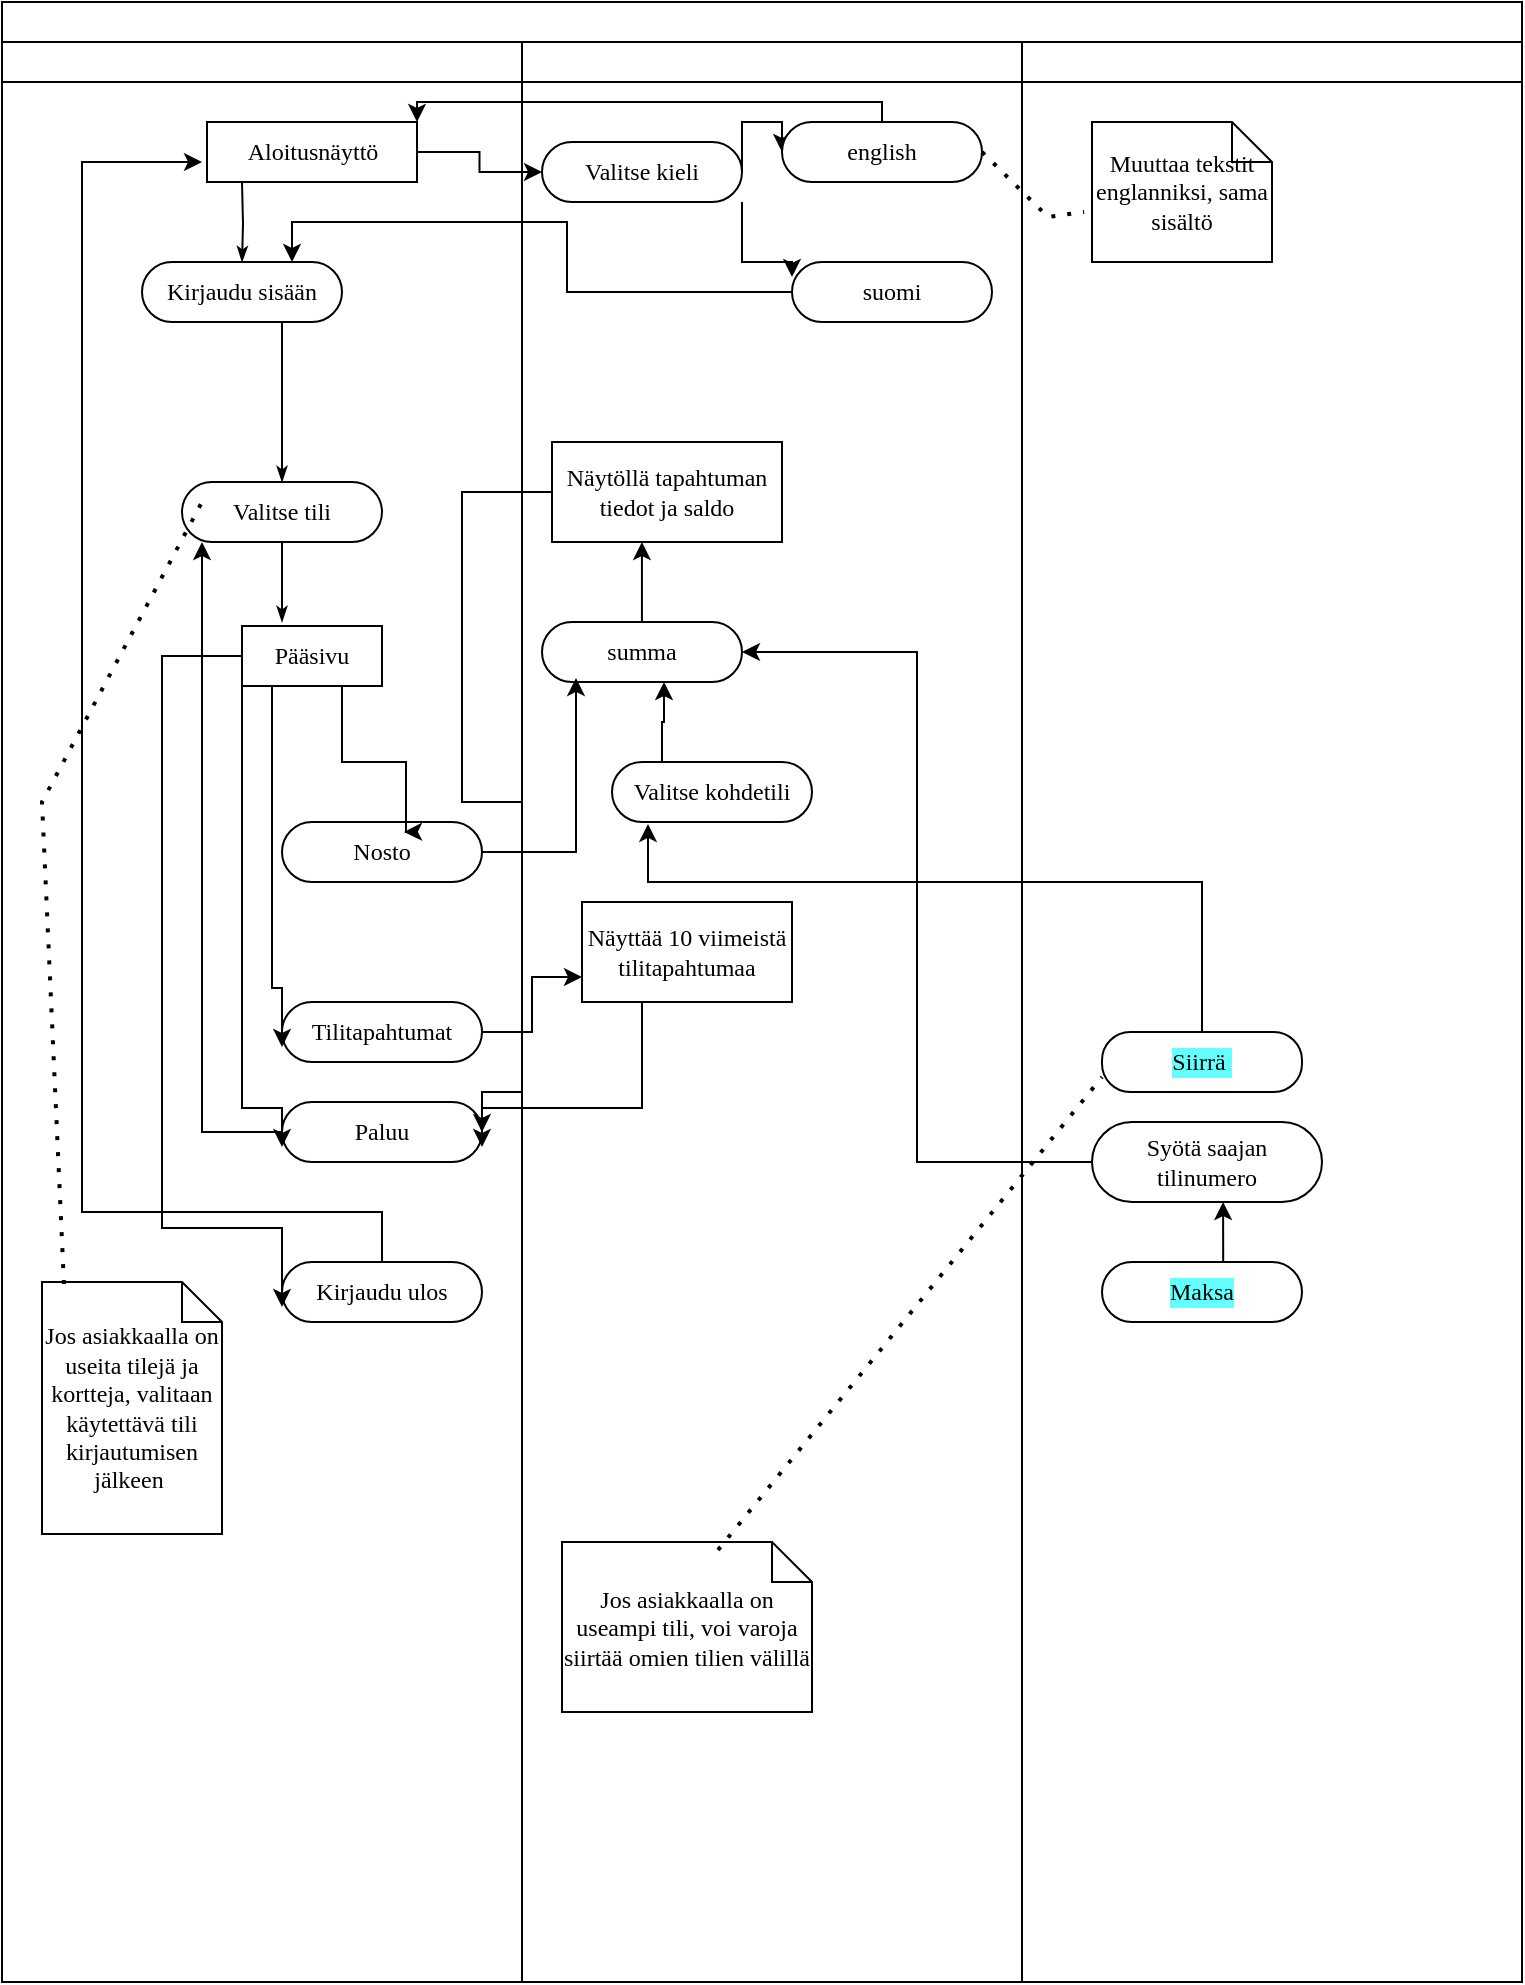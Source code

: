 <mxfile version="26.0.5">
  <diagram name="Page-1" id="0783ab3e-0a74-02c8-0abd-f7b4e66b4bec">
    <mxGraphModel dx="1678" dy="919" grid="1" gridSize="10" guides="1" tooltips="1" connect="1" arrows="1" fold="1" page="1" pageScale="1" pageWidth="850" pageHeight="1100" background="none" math="0" shadow="0">
      <root>
        <mxCell id="0" />
        <mxCell id="1" parent="0" />
        <mxCell id="1c1d494c118603dd-1" value="" style="swimlane;html=1;childLayout=stackLayout;startSize=20;rounded=0;shadow=0;comic=0;labelBackgroundColor=none;strokeWidth=1;fontFamily=Verdana;fontSize=12;align=center;" parent="1" vertex="1">
          <mxGeometry x="40" y="10" width="760" height="990" as="geometry" />
        </mxCell>
        <mxCell id="1c1d494c118603dd-2" value="" style="swimlane;html=1;startSize=20;" parent="1c1d494c118603dd-1" vertex="1">
          <mxGeometry y="20" width="260" height="970" as="geometry" />
        </mxCell>
        <mxCell id="1c1d494c118603dd-34" style="edgeStyle=none;rounded=0;html=1;labelBackgroundColor=none;startArrow=none;startFill=0;startSize=5;endArrow=classicThin;endFill=1;endSize=5;jettySize=auto;orthogonalLoop=1;strokeWidth=1;fontFamily=Verdana;fontSize=12;" parent="1c1d494c118603dd-2" source="1c1d494c118603dd-6" edge="1">
          <mxGeometry relative="1" as="geometry">
            <mxPoint x="140" y="290" as="targetPoint" />
          </mxGeometry>
        </mxCell>
        <mxCell id="1c1d494c118603dd-6" value="Valitse tili" style="rounded=1;whiteSpace=wrap;html=1;shadow=0;comic=0;labelBackgroundColor=none;strokeWidth=1;fontFamily=Verdana;fontSize=12;align=center;arcSize=50;" parent="1c1d494c118603dd-2" vertex="1">
          <mxGeometry x="90" y="220" width="100" height="30" as="geometry" />
        </mxCell>
        <mxCell id="1c1d494c118603dd-7" value="Tilitapahtumat" style="rounded=1;whiteSpace=wrap;html=1;shadow=0;comic=0;labelBackgroundColor=none;strokeWidth=1;fontFamily=Verdana;fontSize=12;align=center;arcSize=50;" parent="1c1d494c118603dd-2" vertex="1">
          <mxGeometry x="140" y="480" width="100" height="30" as="geometry" />
        </mxCell>
        <mxCell id="1c1d494c118603dd-21" value="Jos asiakkaalla on useita tilejä ja kortteja, valitaan käytettävä tili kirjautumisen jälkeen&amp;nbsp;" style="shape=note;whiteSpace=wrap;html=1;rounded=0;shadow=0;comic=0;labelBackgroundColor=none;strokeWidth=1;fontFamily=Verdana;fontSize=12;align=center;size=20;" parent="1c1d494c118603dd-2" vertex="1">
          <mxGeometry x="20" y="620" width="90" height="126" as="geometry" />
        </mxCell>
        <mxCell id="60571a20871a0731-8" value="Kirjaudu sisään" style="rounded=1;whiteSpace=wrap;html=1;shadow=0;comic=0;labelBackgroundColor=none;strokeWidth=1;fontFamily=Verdana;fontSize=12;align=center;arcSize=50;" parent="1c1d494c118603dd-2" vertex="1">
          <mxGeometry x="70" y="110" width="100" height="30" as="geometry" />
        </mxCell>
        <mxCell id="1c1d494c118603dd-27" style="edgeStyle=orthogonalEdgeStyle;rounded=0;html=1;labelBackgroundColor=none;startArrow=none;startFill=0;startSize=5;endArrow=classicThin;endFill=1;endSize=5;jettySize=auto;orthogonalLoop=1;strokeWidth=1;fontFamily=Verdana;fontSize=12" parent="1c1d494c118603dd-2" target="60571a20871a0731-8" edge="1">
          <mxGeometry relative="1" as="geometry">
            <mxPoint x="120" y="70" as="sourcePoint" />
          </mxGeometry>
        </mxCell>
        <mxCell id="1c1d494c118603dd-28" style="edgeStyle=orthogonalEdgeStyle;rounded=0;html=1;entryX=0.5;entryY=0;labelBackgroundColor=none;startArrow=none;startFill=0;startSize=5;endArrow=classicThin;endFill=1;endSize=5;jettySize=auto;orthogonalLoop=1;strokeWidth=1;fontFamily=Verdana;fontSize=12;entryDx=0;entryDy=0;" parent="1c1d494c118603dd-2" source="60571a20871a0731-8" target="1c1d494c118603dd-6" edge="1">
          <mxGeometry relative="1" as="geometry">
            <Array as="points">
              <mxPoint x="140" y="160" />
              <mxPoint x="140" y="160" />
            </Array>
            <mxPoint x="353.5" y="160" as="targetPoint" />
          </mxGeometry>
        </mxCell>
        <mxCell id="1c1d494c118603dd-5" value="Nosto" style="rounded=1;whiteSpace=wrap;html=1;shadow=0;comic=0;labelBackgroundColor=none;strokeWidth=1;fontFamily=Verdana;fontSize=12;align=center;arcSize=50;" parent="1c1d494c118603dd-2" vertex="1">
          <mxGeometry x="140" y="390" width="100" height="30" as="geometry" />
        </mxCell>
        <mxCell id="5cxWj7lu7yWEpYEgH8YU-16" style="edgeStyle=orthogonalEdgeStyle;rounded=0;orthogonalLoop=1;jettySize=auto;html=1;entryX=0;entryY=0.75;entryDx=0;entryDy=0;entryPerimeter=0;" parent="1c1d494c118603dd-2" source="5cxWj7lu7yWEpYEgH8YU-1" edge="1">
          <mxGeometry relative="1" as="geometry">
            <mxPoint x="100" y="60" as="targetPoint" />
            <Array as="points">
              <mxPoint x="40" y="585" />
              <mxPoint x="40" y="60" />
            </Array>
          </mxGeometry>
        </mxCell>
        <mxCell id="5cxWj7lu7yWEpYEgH8YU-1" value="Kirjaudu ulos" style="rounded=1;whiteSpace=wrap;html=1;shadow=0;comic=0;labelBackgroundColor=none;strokeWidth=1;fontFamily=Verdana;fontSize=12;align=center;arcSize=50;" parent="1c1d494c118603dd-2" vertex="1">
          <mxGeometry x="140" y="610" width="100" height="30" as="geometry" />
        </mxCell>
        <mxCell id="5cxWj7lu7yWEpYEgH8YU-8" style="edgeStyle=orthogonalEdgeStyle;rounded=0;orthogonalLoop=1;jettySize=auto;html=1;exitX=0;exitY=0.5;exitDx=0;exitDy=0;entryX=0.1;entryY=1;entryDx=0;entryDy=0;entryPerimeter=0;" parent="1c1d494c118603dd-2" source="5cxWj7lu7yWEpYEgH8YU-2" target="1c1d494c118603dd-6" edge="1">
          <mxGeometry relative="1" as="geometry">
            <mxPoint x="110" y="330" as="targetPoint" />
          </mxGeometry>
        </mxCell>
        <mxCell id="5cxWj7lu7yWEpYEgH8YU-2" value="Paluu" style="rounded=1;whiteSpace=wrap;html=1;shadow=0;comic=0;labelBackgroundColor=none;strokeWidth=1;fontFamily=Verdana;fontSize=12;align=center;arcSize=50;" parent="1c1d494c118603dd-2" vertex="1">
          <mxGeometry x="140" y="530" width="100" height="30" as="geometry" />
        </mxCell>
        <mxCell id="5cxWj7lu7yWEpYEgH8YU-10" style="edgeStyle=orthogonalEdgeStyle;rounded=0;orthogonalLoop=1;jettySize=auto;html=1;entryX=0;entryY=0.75;entryDx=0;entryDy=0;" parent="1c1d494c118603dd-2" source="5cxWj7lu7yWEpYEgH8YU-3" target="1c1d494c118603dd-7" edge="1">
          <mxGeometry relative="1" as="geometry">
            <Array as="points">
              <mxPoint x="135" y="473" />
            </Array>
          </mxGeometry>
        </mxCell>
        <mxCell id="5cxWj7lu7yWEpYEgH8YU-11" style="edgeStyle=orthogonalEdgeStyle;rounded=0;orthogonalLoop=1;jettySize=auto;html=1;entryX=0;entryY=0.75;entryDx=0;entryDy=0;" parent="1c1d494c118603dd-2" source="5cxWj7lu7yWEpYEgH8YU-3" target="5cxWj7lu7yWEpYEgH8YU-2" edge="1">
          <mxGeometry relative="1" as="geometry">
            <Array as="points">
              <mxPoint x="120" y="533" />
            </Array>
          </mxGeometry>
        </mxCell>
        <mxCell id="5cxWj7lu7yWEpYEgH8YU-12" style="edgeStyle=orthogonalEdgeStyle;rounded=0;orthogonalLoop=1;jettySize=auto;html=1;entryX=0;entryY=0.75;entryDx=0;entryDy=0;exitX=0;exitY=0.5;exitDx=0;exitDy=0;" parent="1c1d494c118603dd-2" source="5cxWj7lu7yWEpYEgH8YU-3" target="5cxWj7lu7yWEpYEgH8YU-1" edge="1">
          <mxGeometry relative="1" as="geometry">
            <mxPoint x="75" y="322" as="sourcePoint" />
            <mxPoint x="80" y="592.5" as="targetPoint" />
            <Array as="points">
              <mxPoint x="80" y="307" />
              <mxPoint x="80" y="593" />
            </Array>
          </mxGeometry>
        </mxCell>
        <mxCell id="5cxWj7lu7yWEpYEgH8YU-3" value="Pääsivu" style="rounded=0;whiteSpace=wrap;html=1;shadow=0;comic=0;labelBackgroundColor=none;strokeWidth=1;fontFamily=Verdana;fontSize=12;align=center;arcSize=50;" parent="1c1d494c118603dd-2" vertex="1">
          <mxGeometry x="120" y="292" width="70" height="30" as="geometry" />
        </mxCell>
        <mxCell id="5cxWj7lu7yWEpYEgH8YU-6" style="edgeStyle=orthogonalEdgeStyle;rounded=0;orthogonalLoop=1;jettySize=auto;html=1;exitX=0.5;exitY=1;exitDx=0;exitDy=0;" parent="1c1d494c118603dd-2" source="5cxWj7lu7yWEpYEgH8YU-1" target="5cxWj7lu7yWEpYEgH8YU-1" edge="1">
          <mxGeometry relative="1" as="geometry" />
        </mxCell>
        <mxCell id="5cxWj7lu7yWEpYEgH8YU-9" style="edgeStyle=orthogonalEdgeStyle;rounded=0;orthogonalLoop=1;jettySize=auto;html=1;entryX=0.61;entryY=0.167;entryDx=0;entryDy=0;entryPerimeter=0;exitX=0.5;exitY=1;exitDx=0;exitDy=0;" parent="1c1d494c118603dd-2" source="5cxWj7lu7yWEpYEgH8YU-3" target="1c1d494c118603dd-5" edge="1">
          <mxGeometry relative="1" as="geometry">
            <mxPoint x="140" y="340" as="sourcePoint" />
            <Array as="points">
              <mxPoint x="170" y="322" />
              <mxPoint x="170" y="360" />
              <mxPoint x="202" y="360" />
            </Array>
          </mxGeometry>
        </mxCell>
        <mxCell id="5cxWj7lu7yWEpYEgH8YU-18" value="" style="endArrow=none;dashed=1;html=1;dashPattern=1 3;strokeWidth=2;rounded=0;exitX=0.122;exitY=0.008;exitDx=0;exitDy=0;exitPerimeter=0;" parent="1c1d494c118603dd-2" source="1c1d494c118603dd-21" edge="1">
          <mxGeometry width="50" height="50" relative="1" as="geometry">
            <mxPoint x="50" y="280" as="sourcePoint" />
            <mxPoint x="100" y="230" as="targetPoint" />
            <Array as="points">
              <mxPoint x="20" y="380" />
            </Array>
          </mxGeometry>
        </mxCell>
        <mxCell id="5cxWj7lu7yWEpYEgH8YU-25" value="Aloitusnäyttö" style="rounded=0;whiteSpace=wrap;html=1;shadow=0;comic=0;labelBackgroundColor=none;strokeWidth=1;fontFamily=Verdana;fontSize=12;align=center;arcSize=50;" parent="1c1d494c118603dd-2" vertex="1">
          <mxGeometry x="102.5" y="40" width="105" height="30" as="geometry" />
        </mxCell>
        <mxCell id="1c1d494c118603dd-3" value="" style="swimlane;html=1;startSize=20;" parent="1c1d494c118603dd-1" vertex="1">
          <mxGeometry x="260" y="20" width="250" height="970" as="geometry" />
        </mxCell>
        <mxCell id="1c1d494c118603dd-11" value="summa" style="rounded=1;whiteSpace=wrap;html=1;shadow=0;comic=0;labelBackgroundColor=none;strokeWidth=1;fontFamily=Verdana;fontSize=12;align=center;arcSize=50;" parent="1c1d494c118603dd-3" vertex="1">
          <mxGeometry x="10" y="290" width="100" height="30" as="geometry" />
        </mxCell>
        <mxCell id="1c1d494c118603dd-14" value="Näyttää 10 viimeistä tilitapahtumaa" style="rounded=0;whiteSpace=wrap;html=1;shadow=0;comic=0;labelBackgroundColor=none;strokeWidth=1;fontFamily=Verdana;fontSize=12;align=center;arcSize=50;" parent="1c1d494c118603dd-3" vertex="1">
          <mxGeometry x="30" y="430" width="105" height="50" as="geometry" />
        </mxCell>
        <mxCell id="5cxWj7lu7yWEpYEgH8YU-20" value="Näytöllä tapahtuman tiedot ja saldo" style="rounded=0;whiteSpace=wrap;html=1;shadow=0;comic=0;labelBackgroundColor=none;strokeWidth=1;fontFamily=Verdana;fontSize=12;align=center;arcSize=50;" parent="1c1d494c118603dd-3" vertex="1">
          <mxGeometry x="15" y="200" width="115" height="50" as="geometry" />
        </mxCell>
        <mxCell id="5cxWj7lu7yWEpYEgH8YU-21" style="edgeStyle=orthogonalEdgeStyle;rounded=0;orthogonalLoop=1;jettySize=auto;html=1;entryX=0.391;entryY=1;entryDx=0;entryDy=0;entryPerimeter=0;" parent="1c1d494c118603dd-3" source="1c1d494c118603dd-11" target="5cxWj7lu7yWEpYEgH8YU-20" edge="1">
          <mxGeometry relative="1" as="geometry" />
        </mxCell>
        <mxCell id="1c1d494c118603dd-22" value="Jos asiakkaalla on useampi tili, voi varoja siirtää omien tilien välillä" style="shape=note;whiteSpace=wrap;html=1;rounded=0;shadow=0;comic=0;labelBackgroundColor=none;strokeWidth=1;fontFamily=Verdana;fontSize=12;align=center;size=20;" parent="1c1d494c118603dd-3" vertex="1">
          <mxGeometry x="20" y="750" width="125" height="85" as="geometry" />
        </mxCell>
        <mxCell id="5cxWj7lu7yWEpYEgH8YU-27" value="Valitse kohdetili" style="rounded=1;whiteSpace=wrap;html=1;shadow=0;comic=0;labelBackgroundColor=none;strokeWidth=1;fontFamily=Verdana;fontSize=12;align=center;arcSize=50;" parent="1c1d494c118603dd-3" vertex="1">
          <mxGeometry x="45" y="360" width="100" height="30" as="geometry" />
        </mxCell>
        <mxCell id="5cxWj7lu7yWEpYEgH8YU-30" style="edgeStyle=orthogonalEdgeStyle;rounded=0;orthogonalLoop=1;jettySize=auto;html=1;exitX=0.25;exitY=0;exitDx=0;exitDy=0;entryX=0.61;entryY=1;entryDx=0;entryDy=0;entryPerimeter=0;" parent="1c1d494c118603dd-3" source="5cxWj7lu7yWEpYEgH8YU-27" target="1c1d494c118603dd-11" edge="1">
          <mxGeometry relative="1" as="geometry" />
        </mxCell>
        <mxCell id="5cxWj7lu7yWEpYEgH8YU-40" style="edgeStyle=orthogonalEdgeStyle;rounded=0;orthogonalLoop=1;jettySize=auto;html=1;exitX=1;exitY=0.5;exitDx=0;exitDy=0;entryX=0;entryY=0.5;entryDx=0;entryDy=0;" parent="1c1d494c118603dd-3" source="5cxWj7lu7yWEpYEgH8YU-35" target="5cxWj7lu7yWEpYEgH8YU-37" edge="1">
          <mxGeometry relative="1" as="geometry">
            <Array as="points">
              <mxPoint x="110" y="40" />
              <mxPoint x="130" y="40" />
            </Array>
          </mxGeometry>
        </mxCell>
        <mxCell id="5cxWj7lu7yWEpYEgH8YU-42" style="edgeStyle=orthogonalEdgeStyle;rounded=0;orthogonalLoop=1;jettySize=auto;html=1;entryX=0;entryY=0.25;entryDx=0;entryDy=0;" parent="1c1d494c118603dd-3" source="5cxWj7lu7yWEpYEgH8YU-35" target="5cxWj7lu7yWEpYEgH8YU-38" edge="1">
          <mxGeometry relative="1" as="geometry">
            <Array as="points">
              <mxPoint x="110" y="110" />
              <mxPoint x="135" y="110" />
            </Array>
          </mxGeometry>
        </mxCell>
        <mxCell id="5cxWj7lu7yWEpYEgH8YU-35" value="Valitse kieli" style="rounded=1;whiteSpace=wrap;html=1;shadow=0;comic=0;labelBackgroundColor=none;strokeWidth=1;fontFamily=Verdana;fontSize=12;align=center;arcSize=50;" parent="1c1d494c118603dd-3" vertex="1">
          <mxGeometry x="10" y="50" width="100" height="30" as="geometry" />
        </mxCell>
        <mxCell id="5cxWj7lu7yWEpYEgH8YU-37" value="english" style="rounded=1;whiteSpace=wrap;html=1;shadow=0;comic=0;labelBackgroundColor=none;strokeWidth=1;fontFamily=Verdana;fontSize=12;align=center;arcSize=50;" parent="1c1d494c118603dd-3" vertex="1">
          <mxGeometry x="130" y="40" width="100" height="30" as="geometry" />
        </mxCell>
        <mxCell id="5cxWj7lu7yWEpYEgH8YU-38" value="suomi" style="rounded=1;whiteSpace=wrap;html=1;shadow=0;comic=0;labelBackgroundColor=none;strokeWidth=1;fontFamily=Verdana;fontSize=12;align=center;arcSize=50;" parent="1c1d494c118603dd-3" vertex="1">
          <mxGeometry x="135" y="110" width="100" height="30" as="geometry" />
        </mxCell>
        <mxCell id="1c1d494c118603dd-4" value="" style="swimlane;html=1;startSize=20;" parent="1c1d494c118603dd-1" vertex="1">
          <mxGeometry x="510" y="20" width="250" height="970" as="geometry" />
        </mxCell>
        <mxCell id="5cxWj7lu7yWEpYEgH8YU-29" value="Maksa" style="rounded=1;whiteSpace=wrap;html=1;shadow=0;comic=0;labelBackgroundColor=#66FFFF;strokeWidth=1;fontFamily=Verdana;fontSize=12;align=center;arcSize=50;" parent="1c1d494c118603dd-4" vertex="1">
          <mxGeometry x="40" y="610" width="100" height="30" as="geometry" />
        </mxCell>
        <mxCell id="5cxWj7lu7yWEpYEgH8YU-31" value="Syötä saajan tilinumero" style="rounded=1;whiteSpace=wrap;html=1;shadow=0;comic=0;labelBackgroundColor=none;strokeWidth=1;fontFamily=Verdana;fontSize=12;align=center;arcSize=50;" parent="1c1d494c118603dd-4" vertex="1">
          <mxGeometry x="35" y="540" width="115" height="40" as="geometry" />
        </mxCell>
        <mxCell id="5cxWj7lu7yWEpYEgH8YU-32" style="edgeStyle=orthogonalEdgeStyle;rounded=0;orthogonalLoop=1;jettySize=auto;html=1;exitX=0.5;exitY=0;exitDx=0;exitDy=0;entryX=0.57;entryY=1;entryDx=0;entryDy=0;entryPerimeter=0;" parent="1c1d494c118603dd-4" source="5cxWj7lu7yWEpYEgH8YU-29" target="5cxWj7lu7yWEpYEgH8YU-31" edge="1">
          <mxGeometry relative="1" as="geometry" />
        </mxCell>
        <mxCell id="5cxWj7lu7yWEpYEgH8YU-23" value="Siirrä&amp;nbsp;" style="rounded=1;whiteSpace=wrap;html=1;shadow=0;comic=0;labelBackgroundColor=#66FFFF;strokeWidth=1;fontFamily=Verdana;fontSize=12;align=center;arcSize=47;" parent="1c1d494c118603dd-4" vertex="1">
          <mxGeometry x="40" y="495" width="100" height="30" as="geometry" />
        </mxCell>
        <mxCell id="5cxWj7lu7yWEpYEgH8YU-44" value="Muuttaa tekstit englanniksi, sama sisältö" style="shape=note;whiteSpace=wrap;html=1;rounded=0;shadow=0;comic=0;labelBackgroundColor=none;strokeWidth=1;fontFamily=Verdana;fontSize=12;align=center;size=20;" parent="1c1d494c118603dd-4" vertex="1">
          <mxGeometry x="35" y="40" width="90" height="70" as="geometry" />
        </mxCell>
        <mxCell id="5cxWj7lu7yWEpYEgH8YU-13" style="edgeStyle=orthogonalEdgeStyle;rounded=0;orthogonalLoop=1;jettySize=auto;html=1;entryX=0.17;entryY=0.933;entryDx=0;entryDy=0;entryPerimeter=0;" parent="1c1d494c118603dd-1" source="1c1d494c118603dd-5" target="1c1d494c118603dd-11" edge="1">
          <mxGeometry relative="1" as="geometry" />
        </mxCell>
        <mxCell id="5cxWj7lu7yWEpYEgH8YU-15" style="edgeStyle=orthogonalEdgeStyle;rounded=0;orthogonalLoop=1;jettySize=auto;html=1;entryX=0;entryY=0.75;entryDx=0;entryDy=0;" parent="1c1d494c118603dd-1" source="1c1d494c118603dd-7" target="1c1d494c118603dd-14" edge="1">
          <mxGeometry relative="1" as="geometry">
            <mxPoint x="270" y="485" as="targetPoint" />
          </mxGeometry>
        </mxCell>
        <mxCell id="5cxWj7lu7yWEpYEgH8YU-19" style="edgeStyle=orthogonalEdgeStyle;rounded=0;orthogonalLoop=1;jettySize=auto;html=1;entryX=1;entryY=0.75;entryDx=0;entryDy=0;" parent="1c1d494c118603dd-1" source="1c1d494c118603dd-14" target="5cxWj7lu7yWEpYEgH8YU-2" edge="1">
          <mxGeometry relative="1" as="geometry">
            <Array as="points">
              <mxPoint x="320" y="553" />
            </Array>
          </mxGeometry>
        </mxCell>
        <mxCell id="5cxWj7lu7yWEpYEgH8YU-22" style="edgeStyle=orthogonalEdgeStyle;rounded=0;orthogonalLoop=1;jettySize=auto;html=1;entryX=1;entryY=0.5;entryDx=0;entryDy=0;" parent="1c1d494c118603dd-1" source="5cxWj7lu7yWEpYEgH8YU-20" target="5cxWj7lu7yWEpYEgH8YU-2" edge="1">
          <mxGeometry relative="1" as="geometry">
            <Array as="points">
              <mxPoint x="230" y="245" />
              <mxPoint x="230" y="400" />
              <mxPoint x="260" y="400" />
              <mxPoint x="260" y="545" />
            </Array>
          </mxGeometry>
        </mxCell>
        <mxCell id="5cxWj7lu7yWEpYEgH8YU-26" value="" style="endArrow=none;dashed=1;html=1;dashPattern=1 3;strokeWidth=2;rounded=0;exitX=0.624;exitY=0.047;exitDx=0;exitDy=0;exitPerimeter=0;entryX=0;entryY=0.75;entryDx=0;entryDy=0;" parent="1c1d494c118603dd-1" source="1c1d494c118603dd-22" target="5cxWj7lu7yWEpYEgH8YU-23" edge="1">
          <mxGeometry width="50" height="50" relative="1" as="geometry">
            <mxPoint x="360" y="500" as="sourcePoint" />
            <mxPoint x="650" y="540" as="targetPoint" />
          </mxGeometry>
        </mxCell>
        <mxCell id="5cxWj7lu7yWEpYEgH8YU-28" style="edgeStyle=orthogonalEdgeStyle;rounded=0;orthogonalLoop=1;jettySize=auto;html=1;entryX=0.18;entryY=1.033;entryDx=0;entryDy=0;entryPerimeter=0;" parent="1c1d494c118603dd-1" source="5cxWj7lu7yWEpYEgH8YU-23" target="5cxWj7lu7yWEpYEgH8YU-27" edge="1">
          <mxGeometry relative="1" as="geometry">
            <Array as="points">
              <mxPoint x="600" y="440" />
              <mxPoint x="323" y="440" />
            </Array>
          </mxGeometry>
        </mxCell>
        <mxCell id="5cxWj7lu7yWEpYEgH8YU-33" style="edgeStyle=orthogonalEdgeStyle;rounded=0;orthogonalLoop=1;jettySize=auto;html=1;entryX=1;entryY=0.5;entryDx=0;entryDy=0;" parent="1c1d494c118603dd-1" source="5cxWj7lu7yWEpYEgH8YU-31" target="1c1d494c118603dd-11" edge="1">
          <mxGeometry relative="1" as="geometry" />
        </mxCell>
        <mxCell id="5cxWj7lu7yWEpYEgH8YU-36" value="" style="edgeStyle=orthogonalEdgeStyle;rounded=0;orthogonalLoop=1;jettySize=auto;html=1;" parent="1c1d494c118603dd-1" source="5cxWj7lu7yWEpYEgH8YU-25" target="5cxWj7lu7yWEpYEgH8YU-35" edge="1">
          <mxGeometry relative="1" as="geometry" />
        </mxCell>
        <mxCell id="5cxWj7lu7yWEpYEgH8YU-39" value="" style="edgeStyle=orthogonalEdgeStyle;rounded=0;orthogonalLoop=1;jettySize=auto;html=1;entryX=0.75;entryY=0;entryDx=0;entryDy=0;" parent="1c1d494c118603dd-1" source="5cxWj7lu7yWEpYEgH8YU-38" target="60571a20871a0731-8" edge="1">
          <mxGeometry relative="1" as="geometry" />
        </mxCell>
        <mxCell id="5cxWj7lu7yWEpYEgH8YU-43" style="edgeStyle=orthogonalEdgeStyle;rounded=0;orthogonalLoop=1;jettySize=auto;html=1;entryX=1;entryY=0;entryDx=0;entryDy=0;" parent="1c1d494c118603dd-1" source="5cxWj7lu7yWEpYEgH8YU-37" target="5cxWj7lu7yWEpYEgH8YU-25" edge="1">
          <mxGeometry relative="1" as="geometry">
            <Array as="points">
              <mxPoint x="440" y="50" />
              <mxPoint x="208" y="50" />
            </Array>
          </mxGeometry>
        </mxCell>
        <mxCell id="5cxWj7lu7yWEpYEgH8YU-45" value="" style="endArrow=none;dashed=1;html=1;dashPattern=1 3;strokeWidth=2;rounded=0;entryX=-0.044;entryY=0.643;entryDx=0;entryDy=0;entryPerimeter=0;exitX=1;exitY=0.5;exitDx=0;exitDy=0;" parent="1c1d494c118603dd-1" source="5cxWj7lu7yWEpYEgH8YU-37" target="5cxWj7lu7yWEpYEgH8YU-44" edge="1">
          <mxGeometry width="50" height="50" relative="1" as="geometry">
            <mxPoint x="623.02" y="-200" as="sourcePoint" />
            <mxPoint x="681.98" y="-180.5" as="targetPoint" />
            <Array as="points">
              <mxPoint x="523.02" y="107.5" />
            </Array>
          </mxGeometry>
        </mxCell>
      </root>
    </mxGraphModel>
  </diagram>
</mxfile>
